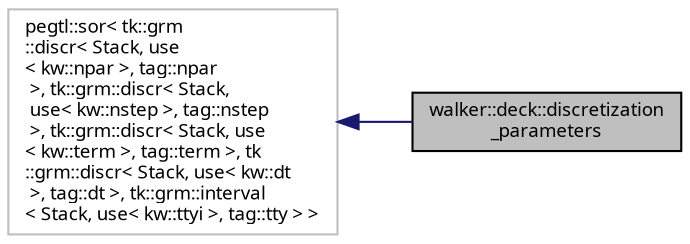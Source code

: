 digraph "walker::deck::discretization_parameters"
{
 // INTERACTIVE_SVG=YES
  bgcolor="transparent";
  edge [fontname="sans-serif",fontsize="9",labelfontname="sans-serif",labelfontsize="9"];
  node [fontname="sans-serif",fontsize="9",shape=record];
  rankdir="LR";
  Node1 [label="walker::deck::discretization\l_parameters",height=0.2,width=0.4,color="black", fillcolor="grey75", style="filled", fontcolor="black"];
  Node2 -> Node1 [dir="back",color="midnightblue",fontsize="9",style="solid",fontname="sans-serif"];
  Node2 [label="pegtl::sor\< tk::grm\l::discr\< Stack, use\l\< kw::npar \>, tag::npar\l \>, tk::grm::discr\< Stack,\l use\< kw::nstep \>, tag::nstep\l \>, tk::grm::discr\< Stack, use\l\< kw::term \>, tag::term \>, tk\l::grm::discr\< Stack, use\< kw::dt\l \>, tag::dt \>, tk::grm::interval\l\< Stack, use\< kw::ttyi \>, tag::tty \> \>",height=0.2,width=0.4,color="grey75"];
}

